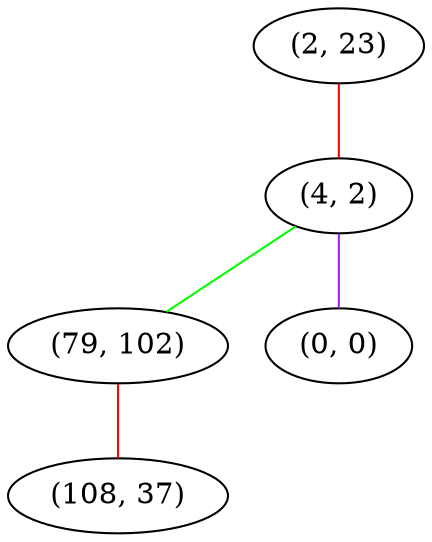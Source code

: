graph "" {
"(2, 23)";
"(4, 2)";
"(79, 102)";
"(0, 0)";
"(108, 37)";
"(2, 23)" -- "(4, 2)"  [color=red, key=0, weight=1];
"(4, 2)" -- "(79, 102)"  [color=green, key=0, weight=2];
"(4, 2)" -- "(0, 0)"  [color=purple, key=0, weight=4];
"(79, 102)" -- "(108, 37)"  [color=red, key=0, weight=1];
}
